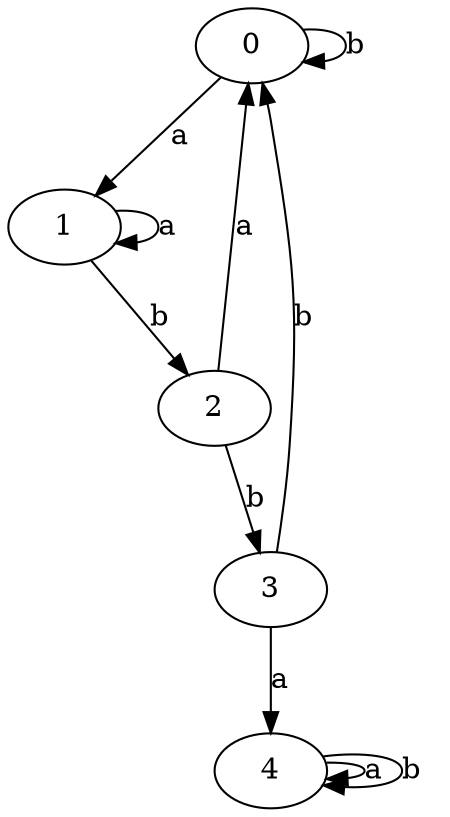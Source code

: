 digraph { 
0 -> 1 [ label="a", weigth="0.6"]; 
0 -> 0 [ label="b", weigth="0.6"]; 
1 -> 2 [ label="b", weigth="0.6"]; 
1 -> 1 [ label="a", weigth="0.6"]; 
2 -> 3 [ label="b", weigth="0.6"]; 
2 -> 0 [ label="a", weigth="0.6"]; 
3 -> 4 [ label="a", weigth="0.6"]; 
3 -> 0 [ label="b", weigth="0.6"]; 
4 -> 4 [ label="a", weigth="0.6"]; 
4 -> 4 [ label="b", weigth="0.6"]; 
}